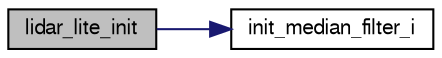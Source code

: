 digraph "lidar_lite_init"
{
  edge [fontname="FreeSans",fontsize="10",labelfontname="FreeSans",labelfontsize="10"];
  node [fontname="FreeSans",fontsize="10",shape=record];
  rankdir="LR";
  Node1 [label="lidar_lite_init",height=0.2,width=0.4,color="black", fillcolor="grey75", style="filled", fontcolor="black"];
  Node1 -> Node2 [color="midnightblue",fontsize="10",style="solid",fontname="FreeSans"];
  Node2 [label="init_median_filter_i",height=0.2,width=0.4,color="black", fillcolor="white", style="filled",URL="$median__filter_8h.html#a166821d0e610078dfba3fa692d0ae5ca"];
}
